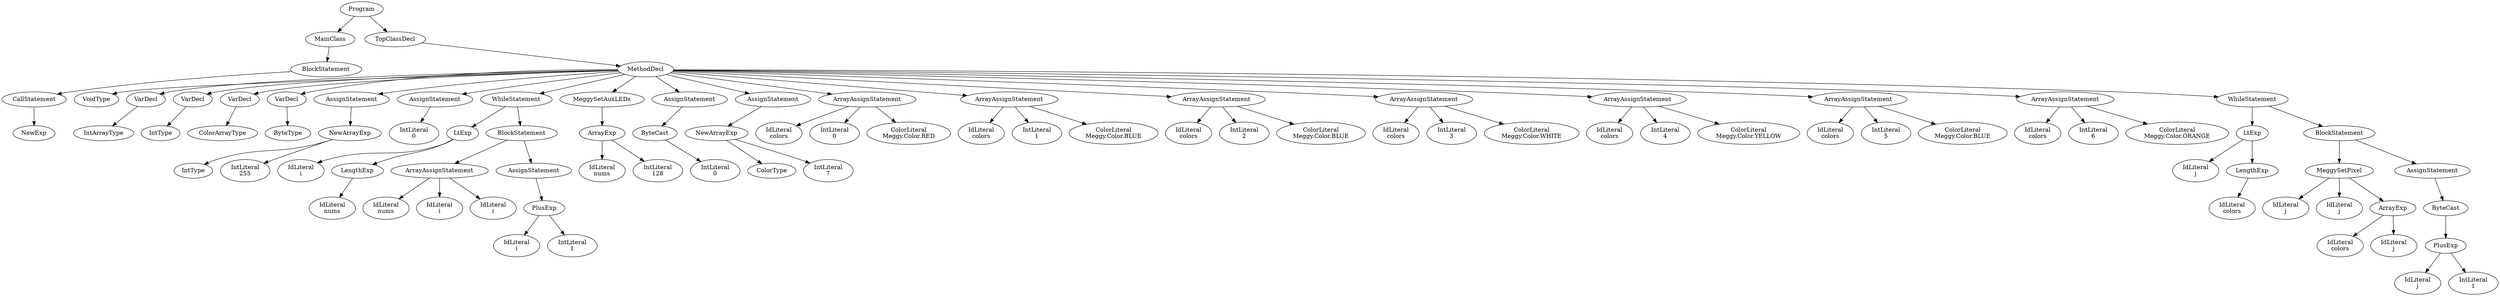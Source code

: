 digraph ASTGraph {
0 [ label="Program" ];
1 [ label="MainClass" ];
0 -> 1
2 [ label="BlockStatement" ];
1 -> 2
3 [ label="CallStatement" ];
2 -> 3
4 [ label="NewExp" ];
3 -> 4
5 [ label="TopClassDecl" ];
0 -> 5
6 [ label="MethodDecl" ];
5 -> 6
7 [ label="VoidType" ];
6 -> 7
8 [ label="VarDecl" ];
6 -> 8
9 [ label="IntArrayType" ];
8 -> 9
10 [ label="VarDecl" ];
6 -> 10
11 [ label="IntType" ];
10 -> 11
12 [ label="VarDecl" ];
6 -> 12
13 [ label="ColorArrayType" ];
12 -> 13
14 [ label="VarDecl" ];
6 -> 14
15 [ label="ByteType" ];
14 -> 15
16 [ label="AssignStatement" ];
6 -> 16
17 [ label="NewArrayExp" ];
16 -> 17
18 [ label="IntType" ];
17 -> 18
19 [ label="IntLiteral\n255" ];
17 -> 19
20 [ label="AssignStatement" ];
6 -> 20
21 [ label="IntLiteral\n0" ];
20 -> 21
22 [ label="WhileStatement" ];
6 -> 22
23 [ label="LtExp" ];
22 -> 23
24 [ label="IdLiteral\ni" ];
23 -> 24
25 [ label="LengthExp" ];
23 -> 25
26 [ label="IdLiteral\nnums" ];
25 -> 26
27 [ label="BlockStatement" ];
22 -> 27
28 [ label="ArrayAssignStatement" ];
27 -> 28
29 [ label="IdLiteral\nnums" ];
28 -> 29
30 [ label="IdLiteral\ni" ];
28 -> 30
31 [ label="IdLiteral\ni" ];
28 -> 31
32 [ label="AssignStatement" ];
27 -> 32
33 [ label="PlusExp" ];
32 -> 33
34 [ label="IdLiteral\ni" ];
33 -> 34
35 [ label="IntLiteral\n1" ];
33 -> 35
36 [ label="MeggySetAuxLEDs" ];
6 -> 36
37 [ label="ArrayExp" ];
36 -> 37
38 [ label="IdLiteral\nnums" ];
37 -> 38
39 [ label="IntLiteral\n128" ];
37 -> 39
40 [ label="AssignStatement" ];
6 -> 40
41 [ label="ByteCast" ];
40 -> 41
42 [ label="IntLiteral\n0" ];
41 -> 42
43 [ label="AssignStatement" ];
6 -> 43
44 [ label="NewArrayExp" ];
43 -> 44
45 [ label="ColorType" ];
44 -> 45
46 [ label="IntLiteral\n7" ];
44 -> 46
47 [ label="ArrayAssignStatement" ];
6 -> 47
48 [ label="IdLiteral\ncolors" ];
47 -> 48
49 [ label="IntLiteral\n0" ];
47 -> 49
50 [ label="ColorLiteral\nMeggy.Color.RED" ];
47 -> 50
51 [ label="ArrayAssignStatement" ];
6 -> 51
52 [ label="IdLiteral\ncolors" ];
51 -> 52
53 [ label="IntLiteral\n1" ];
51 -> 53
54 [ label="ColorLiteral\nMeggy.Color.BLUE" ];
51 -> 54
55 [ label="ArrayAssignStatement" ];
6 -> 55
56 [ label="IdLiteral\ncolors" ];
55 -> 56
57 [ label="IntLiteral\n2" ];
55 -> 57
58 [ label="ColorLiteral\nMeggy.Color.BLUE" ];
55 -> 58
59 [ label="ArrayAssignStatement" ];
6 -> 59
60 [ label="IdLiteral\ncolors" ];
59 -> 60
61 [ label="IntLiteral\n3" ];
59 -> 61
62 [ label="ColorLiteral\nMeggy.Color.WHITE" ];
59 -> 62
63 [ label="ArrayAssignStatement" ];
6 -> 63
64 [ label="IdLiteral\ncolors" ];
63 -> 64
65 [ label="IntLiteral\n4" ];
63 -> 65
66 [ label="ColorLiteral\nMeggy.Color.YELLOW" ];
63 -> 66
67 [ label="ArrayAssignStatement" ];
6 -> 67
68 [ label="IdLiteral\ncolors" ];
67 -> 68
69 [ label="IntLiteral\n5" ];
67 -> 69
70 [ label="ColorLiteral\nMeggy.Color.BLUE" ];
67 -> 70
71 [ label="ArrayAssignStatement" ];
6 -> 71
72 [ label="IdLiteral\ncolors" ];
71 -> 72
73 [ label="IntLiteral\n6" ];
71 -> 73
74 [ label="ColorLiteral\nMeggy.Color.ORANGE" ];
71 -> 74
75 [ label="WhileStatement" ];
6 -> 75
76 [ label="LtExp" ];
75 -> 76
77 [ label="IdLiteral\nj" ];
76 -> 77
78 [ label="LengthExp" ];
76 -> 78
79 [ label="IdLiteral\ncolors" ];
78 -> 79
80 [ label="BlockStatement" ];
75 -> 80
81 [ label="MeggySetPixel" ];
80 -> 81
82 [ label="IdLiteral\nj" ];
81 -> 82
83 [ label="IdLiteral\nj" ];
81 -> 83
84 [ label="ArrayExp" ];
81 -> 84
85 [ label="IdLiteral\ncolors" ];
84 -> 85
86 [ label="IdLiteral\nj" ];
84 -> 86
87 [ label="AssignStatement" ];
80 -> 87
88 [ label="ByteCast" ];
87 -> 88
89 [ label="PlusExp" ];
88 -> 89
90 [ label="IdLiteral\nj" ];
89 -> 90
91 [ label="IntLiteral\n1" ];
89 -> 91
}
